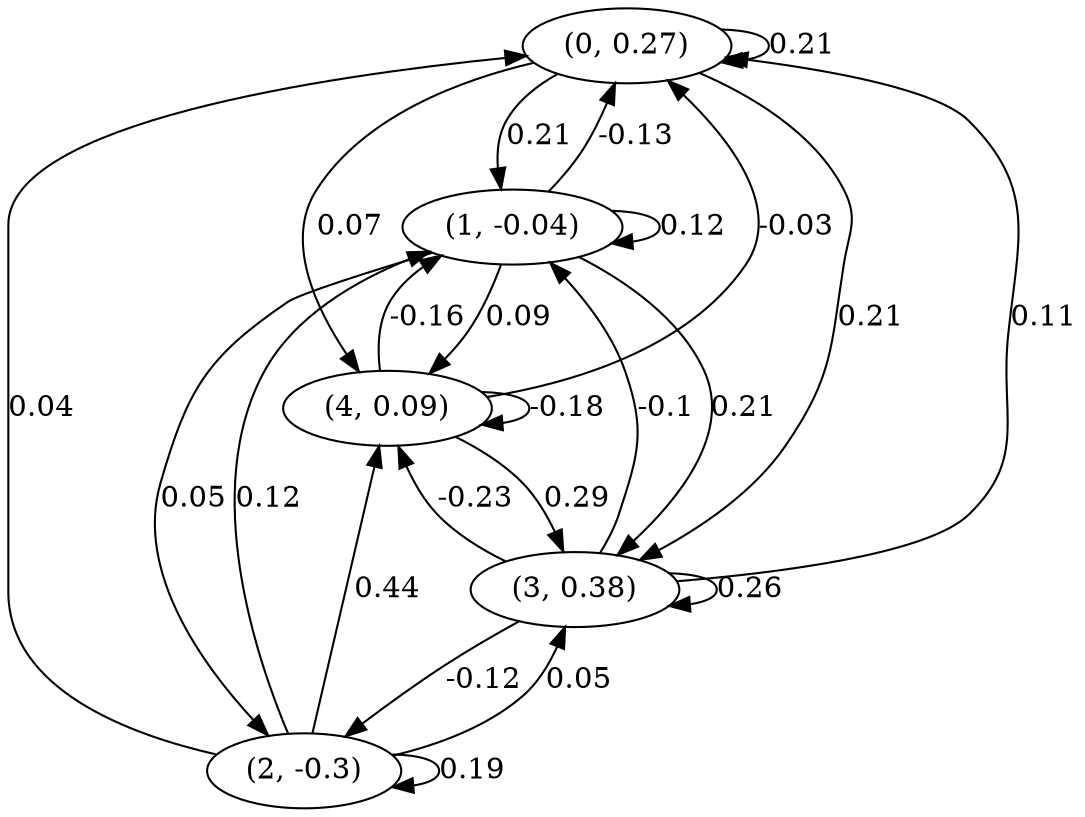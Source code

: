 digraph {
    0 [ label = "(0, 0.27)" ]
    1 [ label = "(1, -0.04)" ]
    2 [ label = "(2, -0.3)" ]
    3 [ label = "(3, 0.38)" ]
    4 [ label = "(4, 0.09)" ]
    0 -> 0 [ label = "0.21" ]
    1 -> 1 [ label = "0.12" ]
    2 -> 2 [ label = "0.19" ]
    3 -> 3 [ label = "0.26" ]
    4 -> 4 [ label = "-0.18" ]
    1 -> 0 [ label = "-0.13" ]
    2 -> 0 [ label = "0.04" ]
    3 -> 0 [ label = "0.11" ]
    4 -> 0 [ label = "-0.03" ]
    0 -> 1 [ label = "0.21" ]
    2 -> 1 [ label = "0.12" ]
    3 -> 1 [ label = "-0.1" ]
    4 -> 1 [ label = "-0.16" ]
    1 -> 2 [ label = "0.05" ]
    3 -> 2 [ label = "-0.12" ]
    0 -> 3 [ label = "0.21" ]
    1 -> 3 [ label = "0.21" ]
    2 -> 3 [ label = "0.05" ]
    4 -> 3 [ label = "0.29" ]
    0 -> 4 [ label = "0.07" ]
    1 -> 4 [ label = "0.09" ]
    2 -> 4 [ label = "0.44" ]
    3 -> 4 [ label = "-0.23" ]
}


